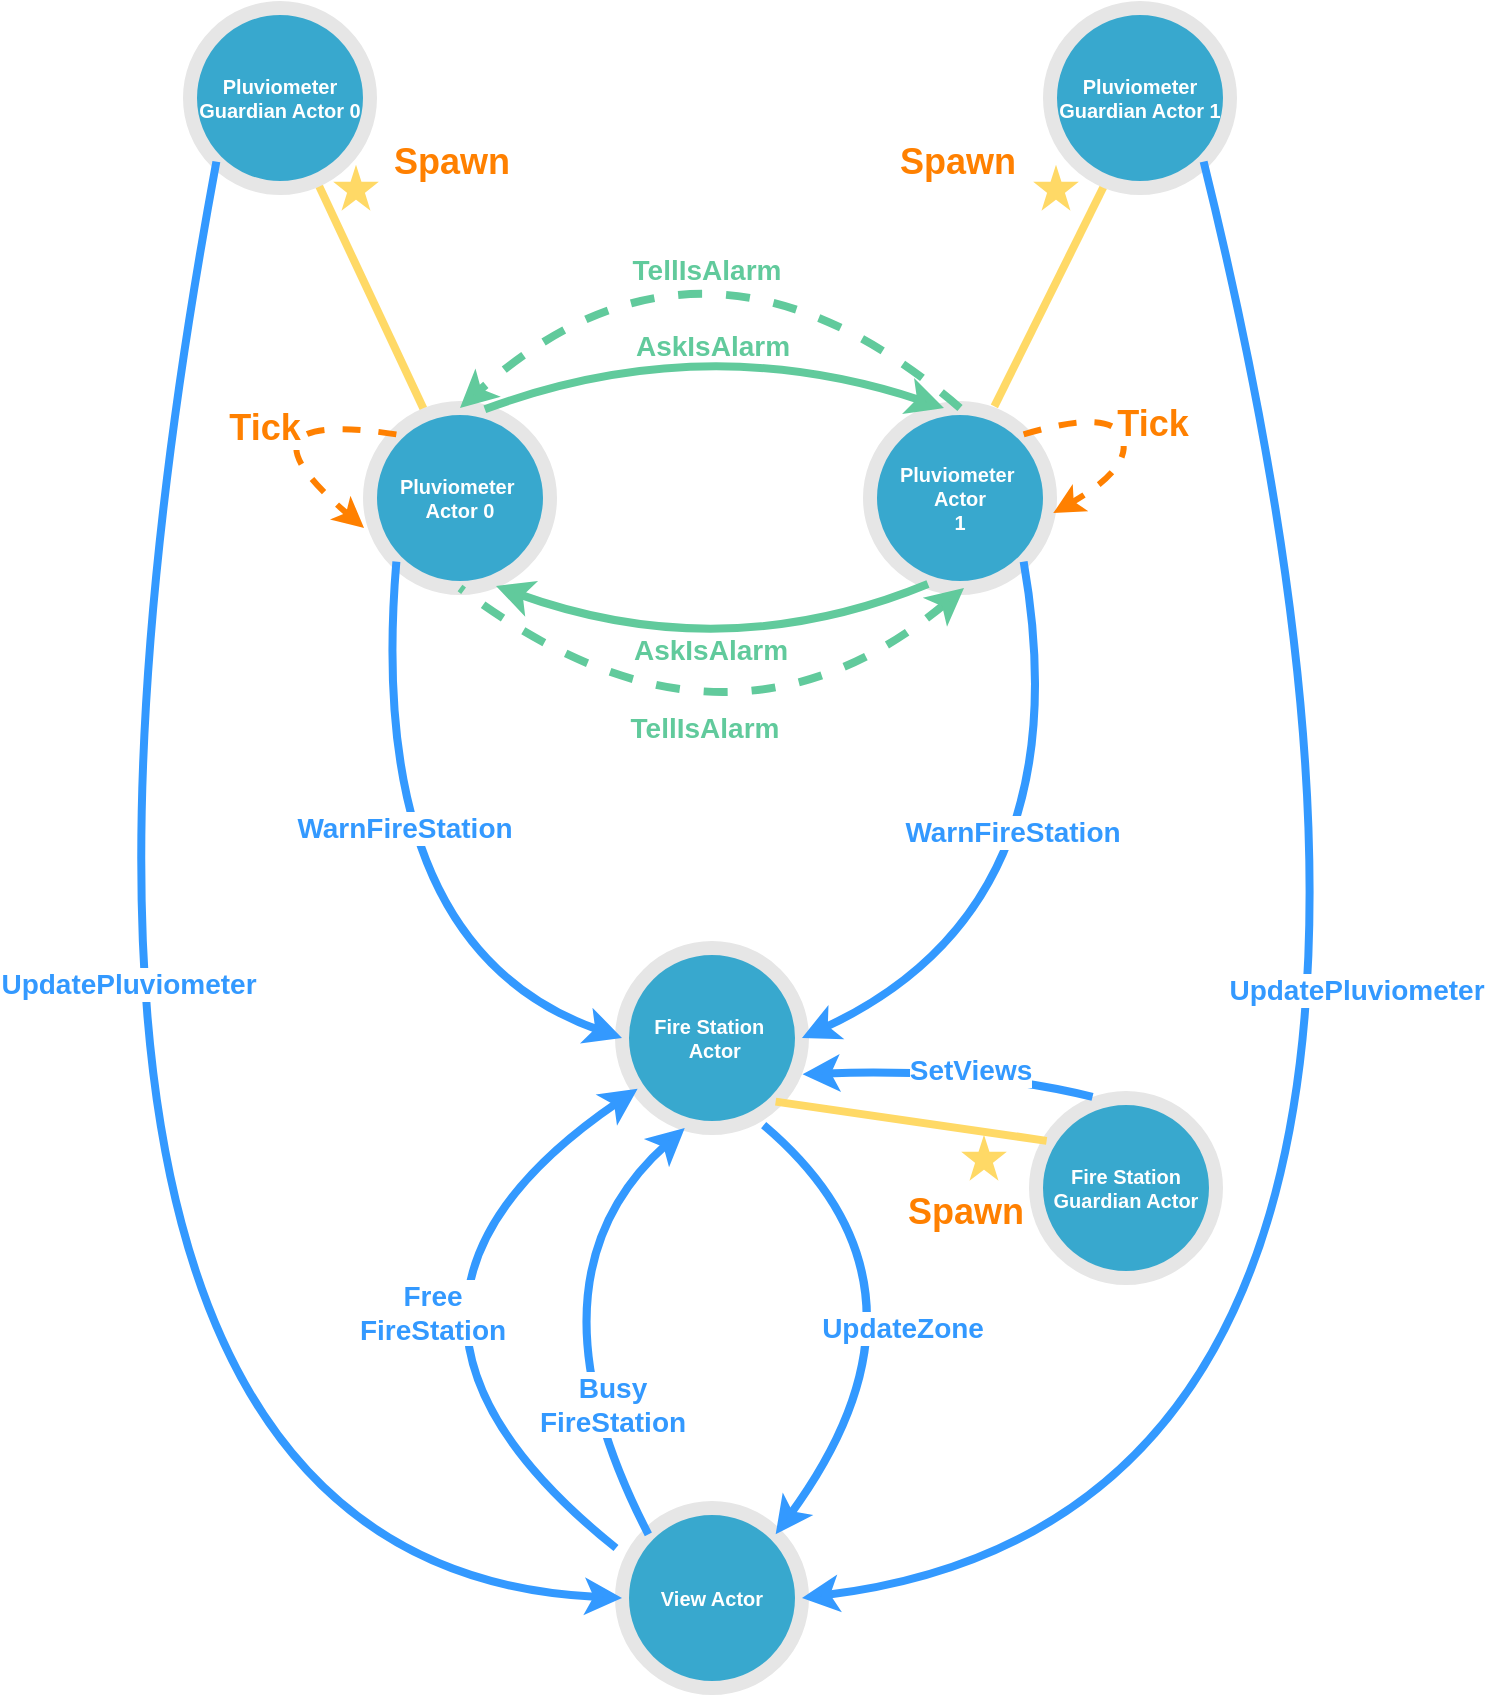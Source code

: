 <mxfile version="19.0.2" type="device"><diagram id="2l4z99nQedtb3YAN5ZMQ" name="Page-1"><mxGraphModel dx="1422" dy="873" grid="1" gridSize="10" guides="1" tooltips="1" connect="1" arrows="1" fold="1" page="1" pageScale="1" pageWidth="827" pageHeight="1169" math="0" shadow="0"><root><mxCell id="0"/><mxCell id="1" parent="0"/><mxCell id="nEL2_vGTnCdqb-wu6R4B-11" style="rounded=0;orthogonalLoop=1;jettySize=auto;html=1;exitX=0.312;exitY=0.964;exitDx=0;exitDy=0;entryX=0.691;entryY=-0.009;entryDx=0;entryDy=0;entryPerimeter=0;endArrow=none;endFill=0;exitPerimeter=0;strokeWidth=4;strokeColor=#FFD966;" edge="1" parent="1" source="nEL2_vGTnCdqb-wu6R4B-3" target="ziFRx30_5iFCR12V-ZHg-10"><mxGeometry relative="1" as="geometry"><mxPoint x="470.0" y="50.0" as="sourcePoint"/><mxPoint x="524.54" y="166.3" as="targetPoint"/></mxGeometry></mxCell><mxCell id="nEL2_vGTnCdqb-wu6R4B-5" style="rounded=0;orthogonalLoop=1;jettySize=auto;html=1;exitX=0.716;exitY=0.987;exitDx=0;exitDy=0;entryX=0.322;entryY=0.057;entryDx=0;entryDy=0;entryPerimeter=0;endArrow=none;endFill=0;exitPerimeter=0;strokeWidth=4;strokeColor=#FFD966;" edge="1" parent="1" source="nEL2_vGTnCdqb-wu6R4B-2" target="ziFRx30_5iFCR12V-ZHg-9"><mxGeometry relative="1" as="geometry"/></mxCell><mxCell id="ziFRx30_5iFCR12V-ZHg-9" value="Pluviometer&amp;nbsp; Actor 0" style="ellipse;whiteSpace=wrap;html=1;aspect=fixed;fillColor=#38a8ce;strokeColor=#E6E6E6;strokeWidth=7;sketch=0;fontSize=10;fontColor=#FFFFFF;fontStyle=1" parent="1" vertex="1"><mxGeometry x="237" y="240" width="90" height="90" as="geometry"/></mxCell><mxCell id="ziFRx30_5iFCR12V-ZHg-10" value="Pluviometer&amp;nbsp; Actor&lt;br&gt;1" style="ellipse;whiteSpace=wrap;html=1;aspect=fixed;fillColor=#38a8ce;strokeColor=#E6E6E6;strokeWidth=7;sketch=0;fontSize=10;fontColor=#FFFFFF;fontStyle=1" parent="1" vertex="1"><mxGeometry x="487" y="240" width="90" height="90" as="geometry"/></mxCell><mxCell id="uMhLJWevTRbXRAlXYdMR-1" value="&lt;span style=&quot;font-family: Poppins, sans-serif; font-size: 18px; text-align: left;&quot;&gt;Tick&lt;/span&gt;" style="endArrow=classic;html=1;exitX=0;exitY=0;exitDx=0;exitDy=0;entryX=-0.033;entryY=0.667;entryDx=0;entryDy=0;curved=1;strokeColor=#FF8000;strokeWidth=3;dashed=1;entryPerimeter=0;fontColor=#FF8000;fontStyle=1;fontSize=14;" parent="1" source="ziFRx30_5iFCR12V-ZHg-9" target="ziFRx30_5iFCR12V-ZHg-9" edge="1"><mxGeometry x="0.214" y="5" width="50" height="50" relative="1" as="geometry"><mxPoint x="337" y="260" as="sourcePoint"/><mxPoint x="387" y="210" as="targetPoint"/><Array as="points"><mxPoint x="164" y="240"/></Array><mxPoint as="offset"/></mxGeometry></mxCell><mxCell id="uMhLJWevTRbXRAlXYdMR-2" value="&lt;span style=&quot;font-family: Poppins, sans-serif; font-size: 18px; text-align: left;&quot;&gt;Tick&lt;/span&gt;" style="endArrow=classic;html=1;exitX=1;exitY=0;exitDx=0;exitDy=0;entryX=1.018;entryY=0.584;entryDx=0;entryDy=0;curved=1;strokeColor=#FF8000;strokeWidth=3;dashed=1;entryPerimeter=0;fontColor=#FF8000;fontStyle=1;fontSize=14;" parent="1" source="ziFRx30_5iFCR12V-ZHg-10" target="ziFRx30_5iFCR12V-ZHg-10" edge="1"><mxGeometry x="-0.018" y="16" width="50" height="50" relative="1" as="geometry"><mxPoint x="565.0" y="253.18" as="sourcePoint"/><mxPoint x="577.01" y="293.37" as="targetPoint"/><Array as="points"><mxPoint x="608.18" y="240"/><mxPoint x="618.18" y="270"/></Array><mxPoint as="offset"/></mxGeometry></mxCell><mxCell id="uMhLJWevTRbXRAlXYdMR-3" value="" style="endArrow=classic;html=1;fontSize=14;fontColor=#33FFFF;strokeColor=#61CA9C;strokeWidth=4;curved=1;exitX=0.638;exitY=0.007;exitDx=0;exitDy=0;exitPerimeter=0;" parent="1" source="ziFRx30_5iFCR12V-ZHg-9" edge="1"><mxGeometry width="50" height="50" relative="1" as="geometry"><mxPoint x="404" y="250" as="sourcePoint"/><mxPoint x="524" y="240" as="targetPoint"/><Array as="points"><mxPoint x="404" y="200"/></Array></mxGeometry></mxCell><mxCell id="uMhLJWevTRbXRAlXYdMR-4" value="&lt;font color=&quot;#61ca9c&quot;&gt;AskIsAlarm&lt;/font&gt;" style="edgeLabel;html=1;align=center;verticalAlign=middle;resizable=0;points=[];fontSize=14;fontColor=#33FFFF;fontStyle=1;labelBackgroundColor=none;" parent="uMhLJWevTRbXRAlXYdMR-3" vertex="1" connectable="0"><mxGeometry x="-0.09" y="-20" relative="1" as="geometry"><mxPoint x="3" y="-12" as="offset"/></mxGeometry></mxCell><mxCell id="uMhLJWevTRbXRAlXYdMR-5" value="" style="endArrow=classic;html=1;fontSize=14;fontColor=#61CA9C;strokeColor=#61CA9C;strokeWidth=4;curved=1;exitX=0.5;exitY=0;exitDx=0;exitDy=0;entryX=0.5;entryY=0;entryDx=0;entryDy=0;dashed=1;" parent="1" source="ziFRx30_5iFCR12V-ZHg-10" target="ziFRx30_5iFCR12V-ZHg-9" edge="1"><mxGeometry width="50" height="50" relative="1" as="geometry"><mxPoint x="404" y="250" as="sourcePoint"/><mxPoint x="454" y="200" as="targetPoint"/><Array as="points"><mxPoint x="404" y="130"/></Array></mxGeometry></mxCell><mxCell id="uMhLJWevTRbXRAlXYdMR-6" value="&lt;b&gt;TellIsAlarm&lt;/b&gt;" style="edgeLabel;html=1;align=center;verticalAlign=middle;resizable=0;points=[];fontSize=14;fontColor=#61CA9C;labelBackgroundColor=none;" parent="uMhLJWevTRbXRAlXYdMR-5" vertex="1" connectable="0"><mxGeometry x="0.256" y="33" relative="1" as="geometry"><mxPoint x="9" y="-11" as="offset"/></mxGeometry></mxCell><mxCell id="IdwkYWgMuBgE8TMvh29Y-1" value="" style="endArrow=none;html=1;fontSize=14;fontColor=#33FFFF;strokeColor=#61CA9C;strokeWidth=4;curved=1;endFill=0;startArrow=classic;startFill=1;entryX=0.322;entryY=0.978;entryDx=0;entryDy=0;entryPerimeter=0;exitX=0.7;exitY=0.989;exitDx=0;exitDy=0;exitPerimeter=0;" parent="1" source="ziFRx30_5iFCR12V-ZHg-9" target="ziFRx30_5iFCR12V-ZHg-10" edge="1"><mxGeometry width="50" height="50" relative="1" as="geometry"><mxPoint x="304" y="324" as="sourcePoint"/><mxPoint x="513.58" y="320" as="targetPoint"/><Array as="points"><mxPoint x="414" y="370"/></Array></mxGeometry></mxCell><mxCell id="IdwkYWgMuBgE8TMvh29Y-2" value="&lt;font color=&quot;#61ca9c&quot;&gt;AskIsAlarm&lt;/font&gt;" style="edgeLabel;html=1;align=center;verticalAlign=middle;resizable=0;points=[];fontSize=14;fontColor=#33FFFF;fontStyle=1;labelBackgroundColor=none;" parent="IdwkYWgMuBgE8TMvh29Y-1" vertex="1" connectable="0"><mxGeometry x="-0.09" y="-20" relative="1" as="geometry"><mxPoint x="14" y="-23" as="offset"/></mxGeometry></mxCell><mxCell id="IdwkYWgMuBgE8TMvh29Y-3" value="" style="endArrow=none;html=1;fontSize=14;fontColor=#61CA9C;strokeColor=#61CA9C;strokeWidth=4;curved=1;entryX=0.5;entryY=1;entryDx=0;entryDy=0;dashed=1;startArrow=classic;startFill=1;endFill=0;" parent="1" target="ziFRx30_5iFCR12V-ZHg-9" edge="1"><mxGeometry width="50" height="50" relative="1" as="geometry"><mxPoint x="534" y="330" as="sourcePoint"/><mxPoint x="284" y="460" as="targetPoint"/><Array as="points"><mxPoint x="414" y="430"/></Array></mxGeometry></mxCell><mxCell id="IdwkYWgMuBgE8TMvh29Y-4" value="&lt;b&gt;TellIsAlarm&lt;/b&gt;" style="edgeLabel;html=1;align=center;verticalAlign=middle;resizable=0;points=[];fontSize=14;fontColor=#61CA9C;labelBackgroundColor=none;" parent="IdwkYWgMuBgE8TMvh29Y-3" vertex="1" connectable="0"><mxGeometry x="0.256" y="33" relative="1" as="geometry"><mxPoint x="46" y="-29" as="offset"/></mxGeometry></mxCell><mxCell id="ziFRx30_5iFCR12V-ZHg-5" value="Fire Station&amp;nbsp; &amp;nbsp;Actor" style="ellipse;whiteSpace=wrap;html=1;aspect=fixed;fillColor=#38a8ce;strokeColor=#E6E6E6;strokeWidth=7;sketch=0;fontSize=10;fontColor=#FFFFFF;fontStyle=1" parent="1" vertex="1"><mxGeometry x="363" y="510" width="90" height="90" as="geometry"/></mxCell><mxCell id="IdwkYWgMuBgE8TMvh29Y-13" value="" style="endArrow=classic;html=1;strokeWidth=4;entryX=0;entryY=0.5;entryDx=0;entryDy=0;exitX=0;exitY=1;exitDx=0;exitDy=0;curved=1;strokeColor=#3399FF;" parent="1" source="ziFRx30_5iFCR12V-ZHg-9" target="ziFRx30_5iFCR12V-ZHg-5" edge="1"><mxGeometry width="50" height="50" relative="1" as="geometry"><mxPoint x="254.82" y="390.0" as="sourcePoint"/><mxPoint x="144" y="628.18" as="targetPoint"/><Array as="points"><mxPoint x="234" y="510"/></Array></mxGeometry></mxCell><mxCell id="IdwkYWgMuBgE8TMvh29Y-12" value="" style="endArrow=classic;html=1;strokeWidth=4;entryX=1;entryY=0.5;entryDx=0;entryDy=0;exitX=1;exitY=1;exitDx=0;exitDy=0;curved=1;strokeColor=#3399FF;" parent="1" source="ziFRx30_5iFCR12V-ZHg-10" target="ziFRx30_5iFCR12V-ZHg-5" edge="1"><mxGeometry width="50" height="50" relative="1" as="geometry"><mxPoint x="384" y="310" as="sourcePoint"/><mxPoint x="434" y="260" as="targetPoint"/><Array as="points"><mxPoint x="594" y="490"/></Array></mxGeometry></mxCell><mxCell id="IdwkYWgMuBgE8TMvh29Y-14" value="&lt;font style=&quot;font-size: 14px;&quot;&gt;WarnFireStation&lt;/font&gt;" style="edgeLabel;html=1;align=center;verticalAlign=middle;resizable=0;points=[];fontSize=14;fontStyle=1;fontColor=#3399FF;" parent="IdwkYWgMuBgE8TMvh29Y-12" vertex="1" connectable="0"><mxGeometry x="-0.207" y="-29" relative="1" as="geometry"><mxPoint as="offset"/></mxGeometry></mxCell><mxCell id="IdwkYWgMuBgE8TMvh29Y-15" value="&lt;font style=&quot;font-size: 14px;&quot;&gt;WarnFireStation&lt;/font&gt;" style="edgeLabel;html=1;align=center;verticalAlign=middle;resizable=0;points=[];fontSize=14;fontStyle=1;fontColor=#3399FF;labelBackgroundColor=#FFFFFF;" parent="1" vertex="1" connectable="0"><mxGeometry x="254.001" y="450.004" as="geometry"/></mxCell><mxCell id="nEL2_vGTnCdqb-wu6R4B-1" value="Fire Station Guardian Actor" style="ellipse;whiteSpace=wrap;html=1;aspect=fixed;fillColor=#38a8ce;strokeColor=#E6E6E6;strokeWidth=7;sketch=0;fontSize=10;fontColor=#FFFFFF;fontStyle=1" vertex="1" parent="1"><mxGeometry x="570" y="585" width="90" height="90" as="geometry"/></mxCell><mxCell id="nEL2_vGTnCdqb-wu6R4B-2" value="Pluviometer Guardian Actor 0" style="ellipse;whiteSpace=wrap;html=1;aspect=fixed;fillColor=#38a8ce;strokeColor=#E6E6E6;strokeWidth=7;sketch=0;fontSize=10;fontColor=#FFFFFF;fontStyle=1" vertex="1" parent="1"><mxGeometry x="147" y="40" width="90" height="90" as="geometry"/></mxCell><mxCell id="nEL2_vGTnCdqb-wu6R4B-3" value="Pluviometer Guardian Actor 1" style="ellipse;whiteSpace=wrap;html=1;aspect=fixed;fillColor=#38a8ce;strokeColor=#E6E6E6;strokeWidth=7;sketch=0;fontSize=10;fontColor=#FFFFFF;fontStyle=1" vertex="1" parent="1"><mxGeometry x="577" y="40" width="90" height="90" as="geometry"/></mxCell><mxCell id="nEL2_vGTnCdqb-wu6R4B-4" value="View Actor" style="ellipse;whiteSpace=wrap;html=1;aspect=fixed;fillColor=#38a8ce;strokeColor=#E6E6E6;strokeWidth=7;sketch=0;fontSize=10;fontColor=#FFFFFF;fontStyle=1" vertex="1" parent="1"><mxGeometry x="363" y="790" width="90" height="90" as="geometry"/></mxCell><mxCell id="nEL2_vGTnCdqb-wu6R4B-6" value="&lt;span style=&quot;color: rgb(255, 128, 0); font-family: Poppins, sans-serif; font-size: 18px; font-style: normal; font-variant-ligatures: normal; font-variant-caps: normal; font-weight: 700; letter-spacing: normal; orphans: 2; text-align: left; text-indent: 0px; text-transform: none; widows: 2; word-spacing: 0px; -webkit-text-stroke-width: 0px; background-color: rgb(255, 255, 255); text-decoration-thickness: initial; text-decoration-style: initial; text-decoration-color: initial; float: none; display: inline !important;&quot;&gt;Spawn&lt;/span&gt;" style="text;whiteSpace=wrap;html=1;" vertex="1" parent="1"><mxGeometry x="247" y="100" width="80" height="30" as="geometry"/></mxCell><mxCell id="nEL2_vGTnCdqb-wu6R4B-7" value="" style="verticalLabelPosition=bottom;verticalAlign=top;html=1;shape=mxgraph.basic.star;fillColor=#FFD966;strokeColor=#FFD966;" vertex="1" parent="1"><mxGeometry x="220" y="120" width="20" height="20" as="geometry"/></mxCell><mxCell id="nEL2_vGTnCdqb-wu6R4B-9" value="&lt;span style=&quot;color: rgb(255, 128, 0); font-family: Poppins, sans-serif; font-size: 18px; font-style: normal; font-variant-ligatures: normal; font-variant-caps: normal; font-weight: 700; letter-spacing: normal; orphans: 2; text-align: left; text-indent: 0px; text-transform: none; widows: 2; word-spacing: 0px; -webkit-text-stroke-width: 0px; background-color: rgb(255, 255, 255); text-decoration-thickness: initial; text-decoration-style: initial; text-decoration-color: initial; float: none; display: inline !important;&quot;&gt;Spawn&lt;/span&gt;" style="text;whiteSpace=wrap;html=1;" vertex="1" parent="1"><mxGeometry x="500" y="100" width="80" height="30" as="geometry"/></mxCell><mxCell id="nEL2_vGTnCdqb-wu6R4B-10" value="" style="verticalLabelPosition=bottom;verticalAlign=top;html=1;shape=mxgraph.basic.star;fillColor=#FFD966;strokeColor=#FFD966;" vertex="1" parent="1"><mxGeometry x="570" y="120" width="20" height="20" as="geometry"/></mxCell><mxCell id="nEL2_vGTnCdqb-wu6R4B-14" style="rounded=0;orthogonalLoop=1;jettySize=auto;html=1;exitX=1;exitY=1;exitDx=0;exitDy=0;entryX=0.059;entryY=0.238;entryDx=0;entryDy=0;entryPerimeter=0;endArrow=none;endFill=0;strokeWidth=4;strokeColor=#FFD966;" edge="1" parent="1" source="ziFRx30_5iFCR12V-ZHg-5" target="nEL2_vGTnCdqb-wu6R4B-1"><mxGeometry relative="1" as="geometry"><mxPoint x="525.89" y="585" as="sourcePoint"/><mxPoint x="470.0" y="697.43" as="targetPoint"/></mxGeometry></mxCell><mxCell id="nEL2_vGTnCdqb-wu6R4B-15" value="&lt;span style=&quot;color: rgb(255, 128, 0); font-family: Poppins, sans-serif; font-size: 18px; font-style: normal; font-variant-ligatures: normal; font-variant-caps: normal; font-weight: 700; letter-spacing: normal; orphans: 2; text-align: left; text-indent: 0px; text-transform: none; widows: 2; word-spacing: 0px; -webkit-text-stroke-width: 0px; background-color: rgb(255, 255, 255); text-decoration-thickness: initial; text-decoration-style: initial; text-decoration-color: initial; float: none; display: inline !important;&quot;&gt;Spawn&lt;/span&gt;" style="text;whiteSpace=wrap;html=1;" vertex="1" parent="1"><mxGeometry x="504" y="625" width="80" height="30" as="geometry"/></mxCell><mxCell id="nEL2_vGTnCdqb-wu6R4B-16" value="" style="verticalLabelPosition=bottom;verticalAlign=top;html=1;shape=mxgraph.basic.star;fillColor=#FFD966;strokeColor=#FFD966;" vertex="1" parent="1"><mxGeometry x="534" y="605" width="20" height="20" as="geometry"/></mxCell><mxCell id="nEL2_vGTnCdqb-wu6R4B-20" value="" style="endArrow=classic;html=1;strokeWidth=4;curved=1;strokeColor=#3399FF;" edge="1" parent="1" target="ziFRx30_5iFCR12V-ZHg-5"><mxGeometry width="50" height="50" relative="1" as="geometry"><mxPoint x="360" y="810" as="sourcePoint"/><mxPoint x="113" y="804.09" as="targetPoint"/><Array as="points"><mxPoint x="210" y="690"/></Array></mxGeometry></mxCell><mxCell id="nEL2_vGTnCdqb-wu6R4B-21" value="&lt;font style=&quot;font-size: 14px;&quot;&gt;Free&lt;br&gt;FireStation&lt;/font&gt;" style="edgeLabel;html=1;align=center;verticalAlign=middle;resizable=0;points=[];fontSize=14;fontStyle=1;fontColor=#3399FF;" vertex="1" connectable="0" parent="nEL2_vGTnCdqb-wu6R4B-20"><mxGeometry x="-0.207" y="-29" relative="1" as="geometry"><mxPoint x="9" as="offset"/></mxGeometry></mxCell><mxCell id="nEL2_vGTnCdqb-wu6R4B-22" value="" style="endArrow=classic;html=1;strokeWidth=4;exitX=0;exitY=0;exitDx=0;exitDy=0;curved=1;strokeColor=#3399FF;" edge="1" parent="1" source="nEL2_vGTnCdqb-wu6R4B-4"><mxGeometry width="50" height="50" relative="1" as="geometry"><mxPoint x="313.18" y="818.27" as="sourcePoint"/><mxPoint x="394.382" y="600.004" as="targetPoint"/><Array as="points"><mxPoint x="310" y="675.09"/></Array></mxGeometry></mxCell><mxCell id="nEL2_vGTnCdqb-wu6R4B-23" value="&lt;font style=&quot;font-size: 14px;&quot;&gt;Busy&lt;br&gt;FireStation&lt;/font&gt;" style="edgeLabel;html=1;align=center;verticalAlign=middle;resizable=0;points=[];fontSize=14;fontStyle=1;fontColor=#3399FF;" vertex="1" connectable="0" parent="nEL2_vGTnCdqb-wu6R4B-22"><mxGeometry x="-0.207" y="-29" relative="1" as="geometry"><mxPoint x="3" y="39" as="offset"/></mxGeometry></mxCell><mxCell id="nEL2_vGTnCdqb-wu6R4B-24" value="" style="endArrow=classic;html=1;strokeWidth=4;exitX=0.787;exitY=0.984;exitDx=0;exitDy=0;curved=1;strokeColor=#3399FF;entryX=1;entryY=0;entryDx=0;entryDy=0;exitPerimeter=0;" edge="1" parent="1" source="ziFRx30_5iFCR12V-ZHg-5" target="nEL2_vGTnCdqb-wu6R4B-4"><mxGeometry width="50" height="50" relative="1" as="geometry"><mxPoint x="418.8" y="918.27" as="sourcePoint"/><mxPoint x="500.002" y="700.004" as="targetPoint"/><Array as="points"><mxPoint x="530" y="680"/></Array></mxGeometry></mxCell><mxCell id="nEL2_vGTnCdqb-wu6R4B-25" value="&lt;font style=&quot;font-size: 14px;&quot;&gt;UpdateZone&lt;/font&gt;" style="edgeLabel;html=1;align=center;verticalAlign=middle;resizable=0;points=[];fontSize=14;fontStyle=1;fontColor=#3399FF;" vertex="1" connectable="0" parent="nEL2_vGTnCdqb-wu6R4B-24"><mxGeometry x="-0.207" y="-29" relative="1" as="geometry"><mxPoint x="3" y="8" as="offset"/></mxGeometry></mxCell><mxCell id="nEL2_vGTnCdqb-wu6R4B-26" value="" style="endArrow=classic;html=1;strokeWidth=4;exitX=0.314;exitY=-0.006;exitDx=0;exitDy=0;curved=1;strokeColor=#3399FF;entryX=1.003;entryY=0.702;entryDx=0;entryDy=0;entryPerimeter=0;exitPerimeter=0;" edge="1" parent="1" source="nEL2_vGTnCdqb-wu6R4B-1" target="ziFRx30_5iFCR12V-ZHg-5"><mxGeometry width="50" height="50" relative="1" as="geometry"><mxPoint x="653.18" y="608.27" as="sourcePoint"/><mxPoint x="734.382" y="390.004" as="targetPoint"/><Array as="points"><mxPoint x="540" y="570"/></Array></mxGeometry></mxCell><mxCell id="nEL2_vGTnCdqb-wu6R4B-27" value="SetViews" style="edgeLabel;html=1;align=center;verticalAlign=middle;resizable=0;points=[];fontSize=14;fontStyle=1;fontColor=#3399FF;" vertex="1" connectable="0" parent="nEL2_vGTnCdqb-wu6R4B-26"><mxGeometry x="-0.207" y="-29" relative="1" as="geometry"><mxPoint x="-12" y="28" as="offset"/></mxGeometry></mxCell><mxCell id="nEL2_vGTnCdqb-wu6R4B-28" value="" style="endArrow=classic;html=1;strokeWidth=4;exitX=1;exitY=1;exitDx=0;exitDy=0;curved=1;strokeColor=#3399FF;entryX=1;entryY=0.5;entryDx=0;entryDy=0;" edge="1" parent="1" source="nEL2_vGTnCdqb-wu6R4B-3" target="nEL2_vGTnCdqb-wu6R4B-4"><mxGeometry width="50" height="50" relative="1" as="geometry"><mxPoint x="710" y="520" as="sourcePoint"/><mxPoint x="715.99" y="724.62" as="targetPoint"/><Array as="points"><mxPoint x="820" y="790"/></Array></mxGeometry></mxCell><mxCell id="nEL2_vGTnCdqb-wu6R4B-29" value="&lt;font style=&quot;font-size: 14px;&quot;&gt;UpdatePluviometer&lt;/font&gt;" style="edgeLabel;html=1;align=center;verticalAlign=middle;resizable=0;points=[];fontSize=14;fontStyle=1;fontColor=#3399FF;" vertex="1" connectable="0" parent="nEL2_vGTnCdqb-wu6R4B-28"><mxGeometry x="-0.207" y="-29" relative="1" as="geometry"><mxPoint x="3" y="-2" as="offset"/></mxGeometry></mxCell><mxCell id="nEL2_vGTnCdqb-wu6R4B-30" value="" style="endArrow=classic;html=1;strokeWidth=4;exitX=0;exitY=1;exitDx=0;exitDy=0;curved=1;strokeColor=#3399FF;entryX=0;entryY=0.5;entryDx=0;entryDy=0;" edge="1" parent="1" source="nEL2_vGTnCdqb-wu6R4B-2" target="nEL2_vGTnCdqb-wu6R4B-4"><mxGeometry width="50" height="50" relative="1" as="geometry"><mxPoint x="90.0" y="440.0" as="sourcePoint"/><mxPoint x="240" y="830" as="targetPoint"/><Array as="points"><mxPoint x="30" y="820"/></Array></mxGeometry></mxCell><mxCell id="nEL2_vGTnCdqb-wu6R4B-31" value="&lt;font style=&quot;font-size: 14px;&quot;&gt;UpdatePluviometer&lt;/font&gt;" style="edgeLabel;html=1;align=center;verticalAlign=middle;resizable=0;points=[];fontSize=14;fontStyle=1;fontColor=#3399FF;" vertex="1" connectable="0" parent="nEL2_vGTnCdqb-wu6R4B-30"><mxGeometry x="-0.207" y="-29" relative="1" as="geometry"><mxPoint x="60" y="8" as="offset"/></mxGeometry></mxCell></root></mxGraphModel></diagram></mxfile>